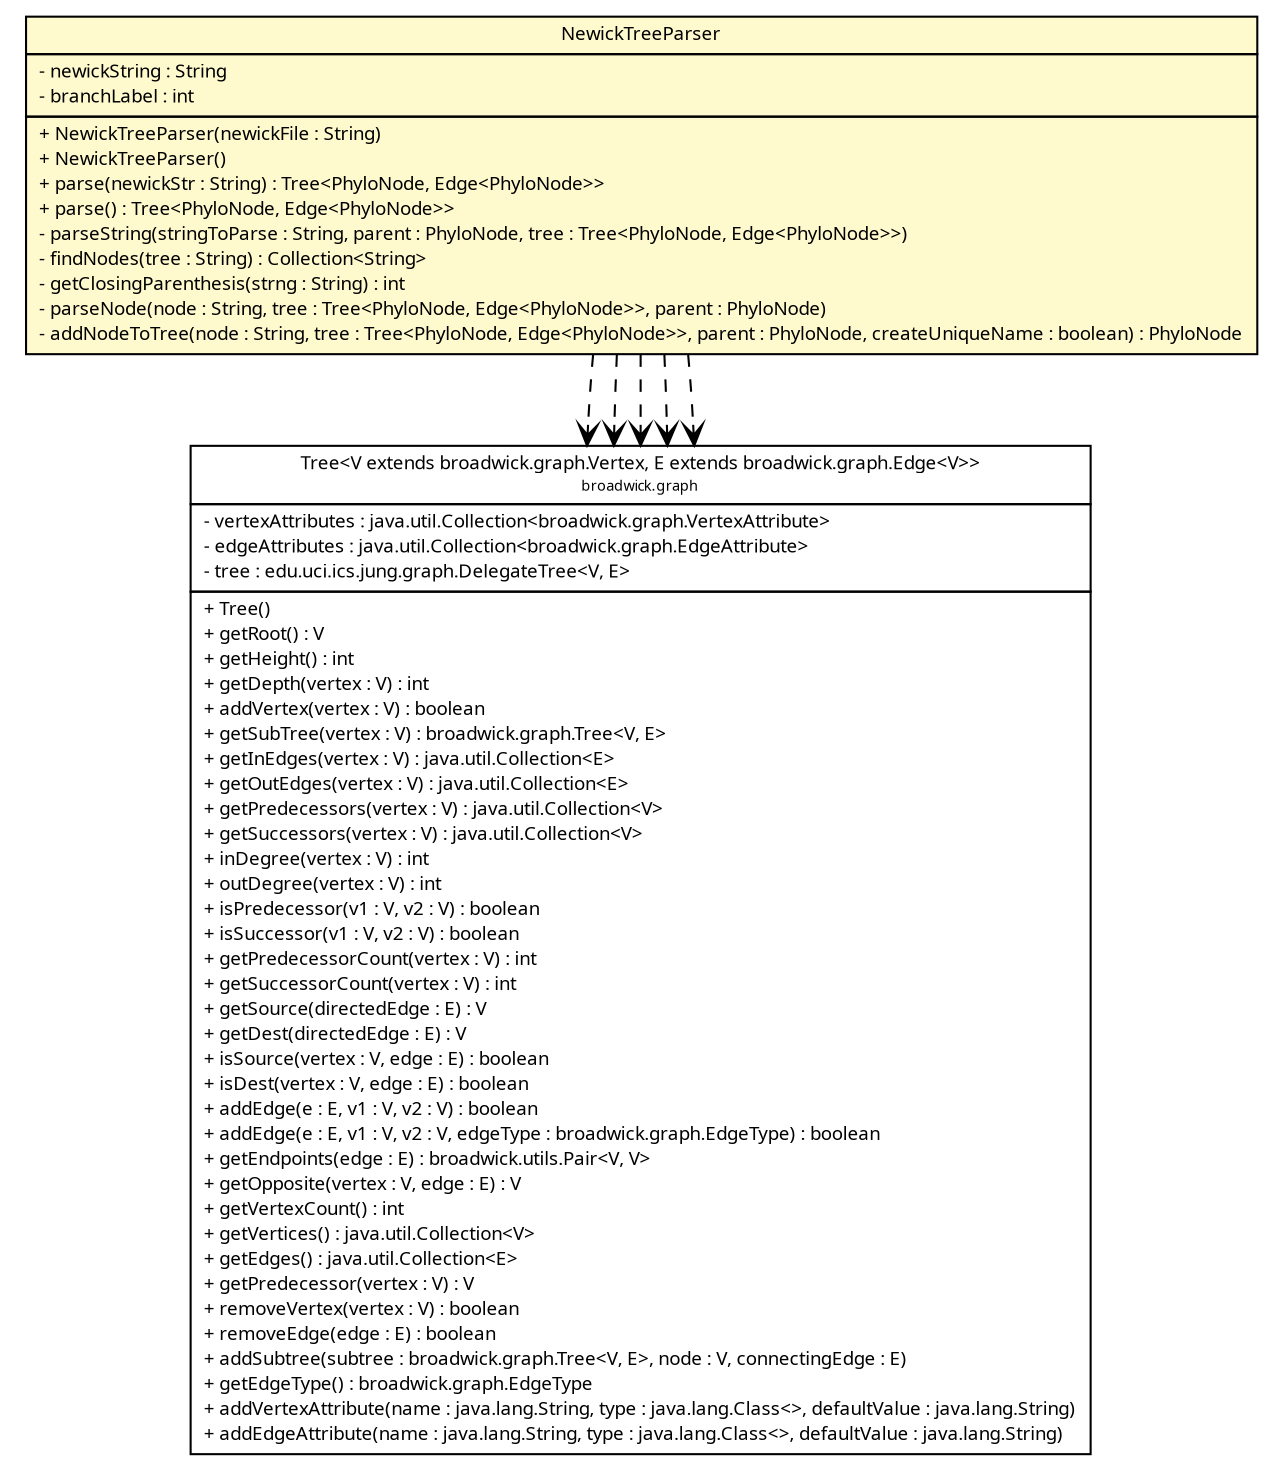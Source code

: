 #!/usr/local/bin/dot
#
# Class diagram 
# Generated by UMLGraph version R5_6 (http://www.umlgraph.org/)
#

digraph G {
	edge [fontname="Trebuchet MS",fontsize=10,labelfontname="Trebuchet MS",labelfontsize=10];
	node [fontname="Trebuchet MS",fontsize=10,shape=plaintext];
	nodesep=0.25;
	ranksep=0.5;
	// broadwick.graph.Tree<V extends broadwick.graph.Vertex, E extends broadwick.graph.Edge<V>>
	c16327 [label=<<table title="broadwick.graph.Tree" border="0" cellborder="1" cellspacing="0" cellpadding="2" port="p" href="../graph/Tree.html">
		<tr><td><table border="0" cellspacing="0" cellpadding="1">
<tr><td align="center" balign="center"><font face="Trebuchet MS"> Tree&lt;V extends broadwick.graph.Vertex, E extends broadwick.graph.Edge&lt;V&gt;&gt; </font></td></tr>
<tr><td align="center" balign="center"><font face="Trebuchet MS" point-size="7.0"> broadwick.graph </font></td></tr>
		</table></td></tr>
		<tr><td><table border="0" cellspacing="0" cellpadding="1">
<tr><td align="left" balign="left"> - vertexAttributes : java.util.Collection&lt;broadwick.graph.VertexAttribute&gt; </td></tr>
<tr><td align="left" balign="left"> - edgeAttributes : java.util.Collection&lt;broadwick.graph.EdgeAttribute&gt; </td></tr>
<tr><td align="left" balign="left"> - tree : edu.uci.ics.jung.graph.DelegateTree&lt;V, E&gt; </td></tr>
		</table></td></tr>
		<tr><td><table border="0" cellspacing="0" cellpadding="1">
<tr><td align="left" balign="left"> + Tree() </td></tr>
<tr><td align="left" balign="left"> + getRoot() : V </td></tr>
<tr><td align="left" balign="left"> + getHeight() : int </td></tr>
<tr><td align="left" balign="left"> + getDepth(vertex : V) : int </td></tr>
<tr><td align="left" balign="left"> + addVertex(vertex : V) : boolean </td></tr>
<tr><td align="left" balign="left"> + getSubTree(vertex : V) : broadwick.graph.Tree&lt;V, E&gt; </td></tr>
<tr><td align="left" balign="left"> + getInEdges(vertex : V) : java.util.Collection&lt;E&gt; </td></tr>
<tr><td align="left" balign="left"> + getOutEdges(vertex : V) : java.util.Collection&lt;E&gt; </td></tr>
<tr><td align="left" balign="left"> + getPredecessors(vertex : V) : java.util.Collection&lt;V&gt; </td></tr>
<tr><td align="left" balign="left"> + getSuccessors(vertex : V) : java.util.Collection&lt;V&gt; </td></tr>
<tr><td align="left" balign="left"> + inDegree(vertex : V) : int </td></tr>
<tr><td align="left" balign="left"> + outDegree(vertex : V) : int </td></tr>
<tr><td align="left" balign="left"> + isPredecessor(v1 : V, v2 : V) : boolean </td></tr>
<tr><td align="left" balign="left"> + isSuccessor(v1 : V, v2 : V) : boolean </td></tr>
<tr><td align="left" balign="left"> + getPredecessorCount(vertex : V) : int </td></tr>
<tr><td align="left" balign="left"> + getSuccessorCount(vertex : V) : int </td></tr>
<tr><td align="left" balign="left"> + getSource(directedEdge : E) : V </td></tr>
<tr><td align="left" balign="left"> + getDest(directedEdge : E) : V </td></tr>
<tr><td align="left" balign="left"> + isSource(vertex : V, edge : E) : boolean </td></tr>
<tr><td align="left" balign="left"> + isDest(vertex : V, edge : E) : boolean </td></tr>
<tr><td align="left" balign="left"> + addEdge(e : E, v1 : V, v2 : V) : boolean </td></tr>
<tr><td align="left" balign="left"> + addEdge(e : E, v1 : V, v2 : V, edgeType : broadwick.graph.EdgeType) : boolean </td></tr>
<tr><td align="left" balign="left"> + getEndpoints(edge : E) : broadwick.utils.Pair&lt;V, V&gt; </td></tr>
<tr><td align="left" balign="left"> + getOpposite(vertex : V, edge : E) : V </td></tr>
<tr><td align="left" balign="left"> + getVertexCount() : int </td></tr>
<tr><td align="left" balign="left"> + getVertices() : java.util.Collection&lt;V&gt; </td></tr>
<tr><td align="left" balign="left"> + getEdges() : java.util.Collection&lt;E&gt; </td></tr>
<tr><td align="left" balign="left"> + getPredecessor(vertex : V) : V </td></tr>
<tr><td align="left" balign="left"> + removeVertex(vertex : V) : boolean </td></tr>
<tr><td align="left" balign="left"> + removeEdge(edge : E) : boolean </td></tr>
<tr><td align="left" balign="left"> + addSubtree(subtree : broadwick.graph.Tree&lt;V, E&gt;, node : V, connectingEdge : E) </td></tr>
<tr><td align="left" balign="left"> + getEdgeType() : broadwick.graph.EdgeType </td></tr>
<tr><td align="left" balign="left"> + addVertexAttribute(name : java.lang.String, type : java.lang.Class&lt;&gt;, defaultValue : java.lang.String) </td></tr>
<tr><td align="left" balign="left"> + addEdgeAttribute(name : java.lang.String, type : java.lang.Class&lt;&gt;, defaultValue : java.lang.String) </td></tr>
		</table></td></tr>
		</table>>, URL="../graph/Tree.html", fontname="Trebuchet MS", fontcolor="black", fontsize=9.0];
	// broadwick.phylo.NewickTreeParser
	c16364 [label=<<table title="broadwick.phylo.NewickTreeParser" border="0" cellborder="1" cellspacing="0" cellpadding="2" port="p" bgcolor="lemonChiffon" href="./NewickTreeParser.html">
		<tr><td><table border="0" cellspacing="0" cellpadding="1">
<tr><td align="center" balign="center"><font face="Trebuchet MS"> NewickTreeParser </font></td></tr>
		</table></td></tr>
		<tr><td><table border="0" cellspacing="0" cellpadding="1">
<tr><td align="left" balign="left"> - newickString : String </td></tr>
<tr><td align="left" balign="left"> - branchLabel : int </td></tr>
		</table></td></tr>
		<tr><td><table border="0" cellspacing="0" cellpadding="1">
<tr><td align="left" balign="left"> + NewickTreeParser(newickFile : String) </td></tr>
<tr><td align="left" balign="left"> + NewickTreeParser() </td></tr>
<tr><td align="left" balign="left"> + parse(newickStr : String) : Tree&lt;PhyloNode, Edge&lt;PhyloNode&gt;&gt; </td></tr>
<tr><td align="left" balign="left"> + parse() : Tree&lt;PhyloNode, Edge&lt;PhyloNode&gt;&gt; </td></tr>
<tr><td align="left" balign="left"> - parseString(stringToParse : String, parent : PhyloNode, tree : Tree&lt;PhyloNode, Edge&lt;PhyloNode&gt;&gt;) </td></tr>
<tr><td align="left" balign="left"> - findNodes(tree : String) : Collection&lt;String&gt; </td></tr>
<tr><td align="left" balign="left"> - getClosingParenthesis(strng : String) : int </td></tr>
<tr><td align="left" balign="left"> - parseNode(node : String, tree : Tree&lt;PhyloNode, Edge&lt;PhyloNode&gt;&gt;, parent : PhyloNode) </td></tr>
<tr><td align="left" balign="left"> - addNodeToTree(node : String, tree : Tree&lt;PhyloNode, Edge&lt;PhyloNode&gt;&gt;, parent : PhyloNode, createUniqueName : boolean) : PhyloNode </td></tr>
		</table></td></tr>
		</table>>, URL="./NewickTreeParser.html", fontname="Trebuchet MS", fontcolor="black", fontsize=9.0];
	// broadwick.phylo.NewickTreeParser DEPEND broadwick.graph.Tree<V extends broadwick.graph.Vertex, E extends broadwick.graph.Edge<V>>
	c16364:p -> c16327:p [taillabel="", label="", headlabel="", fontname="Trebuchet MS", fontcolor="black", fontsize=10.0, color="black", arrowhead=open, style=dashed];
	// broadwick.phylo.NewickTreeParser DEPEND broadwick.graph.Tree<V extends broadwick.graph.Vertex, E extends broadwick.graph.Edge<V>>
	c16364:p -> c16327:p [taillabel="", label="", headlabel="", fontname="Trebuchet MS", fontcolor="black", fontsize=10.0, color="black", arrowhead=open, style=dashed];
	// broadwick.phylo.NewickTreeParser DEPEND broadwick.graph.Tree<V extends broadwick.graph.Vertex, E extends broadwick.graph.Edge<V>>
	c16364:p -> c16327:p [taillabel="", label="", headlabel="", fontname="Trebuchet MS", fontcolor="black", fontsize=10.0, color="black", arrowhead=open, style=dashed];
	// broadwick.phylo.NewickTreeParser DEPEND broadwick.graph.Tree<V extends broadwick.graph.Vertex, E extends broadwick.graph.Edge<V>>
	c16364:p -> c16327:p [taillabel="", label="", headlabel="", fontname="Trebuchet MS", fontcolor="black", fontsize=10.0, color="black", arrowhead=open, style=dashed];
	// broadwick.phylo.NewickTreeParser DEPEND broadwick.graph.Tree<V extends broadwick.graph.Vertex, E extends broadwick.graph.Edge<V>>
	c16364:p -> c16327:p [taillabel="", label="", headlabel="", fontname="Trebuchet MS", fontcolor="black", fontsize=10.0, color="black", arrowhead=open, style=dashed];
}

